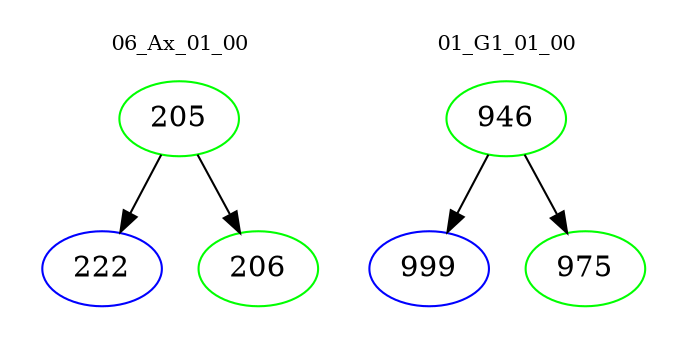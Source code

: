 digraph{
subgraph cluster_0 {
color = white
label = "06_Ax_01_00";
fontsize=10;
T0_205 [label="205", color="green"]
T0_205 -> T0_222 [color="black"]
T0_222 [label="222", color="blue"]
T0_205 -> T0_206 [color="black"]
T0_206 [label="206", color="green"]
}
subgraph cluster_1 {
color = white
label = "01_G1_01_00";
fontsize=10;
T1_946 [label="946", color="green"]
T1_946 -> T1_999 [color="black"]
T1_999 [label="999", color="blue"]
T1_946 -> T1_975 [color="black"]
T1_975 [label="975", color="green"]
}
}
